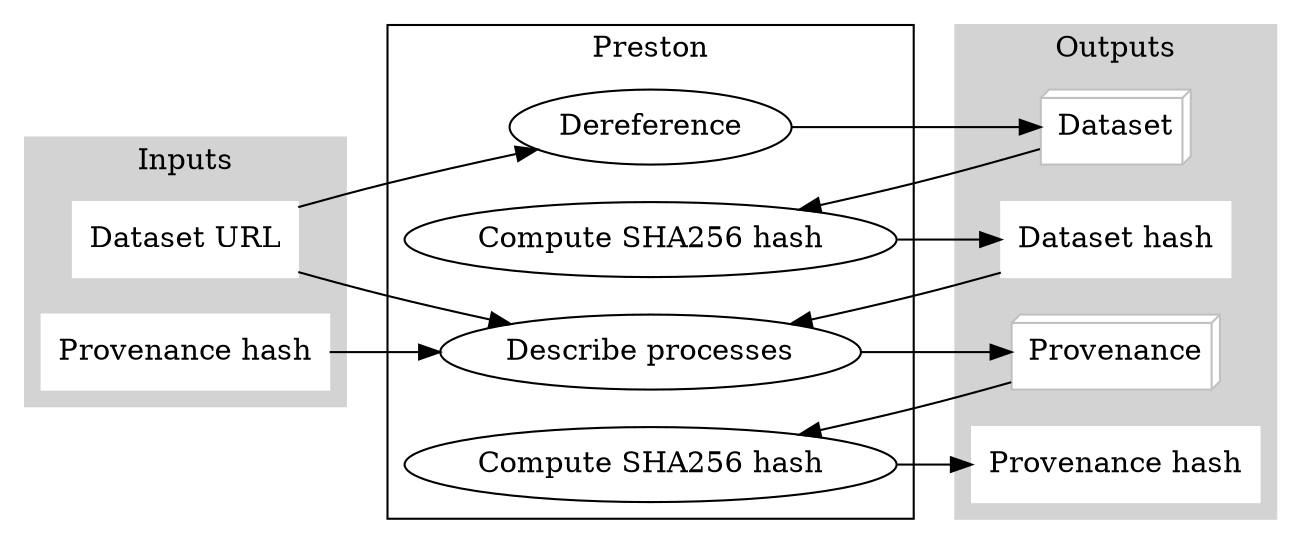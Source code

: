 digraph G {
    rankdir="LR"
    
    subgraph cluster_0 {
        style=filled
        color=lightgrey
        node [style=filled, color=white, shape=Mrectangle]
        label = "Inputs"
        url [label="Dataset URL"]
        previousProvHash [label="Provenance hash"]
    }
    
    subgraph cluster_1 {
        label = "Preston"
        dereference [label="Dereference"]
        generateProvenance [label="Describe processes"]
        computeDatasetHash [label="Compute SHA256 hash"]
        computeProvHash [label="Compute SHA256 hash"]
    }
    
    subgraph cluster_2 {
        style=filled
        color=lightgrey
        node [style=filled, color=white, shape=Mrectangle, fillcolor=white]
        label = "Outputs"
        dataset [label="Dataset", shape=box3d, color=gray]
        datasetHash [label="Dataset hash"]
        newProv [label="Provenance", shape=box3d, color=gray]
        newProvHash [label="Provenance hash"]
    }
    
    url -> dereference -> dataset
    dataset -> computeDatasetHash -> datasetHash
    url, previousProvHash, datasetHash -> generateProvenance -> newProv
    newProv -> computeProvHash -> newProvHash
}
